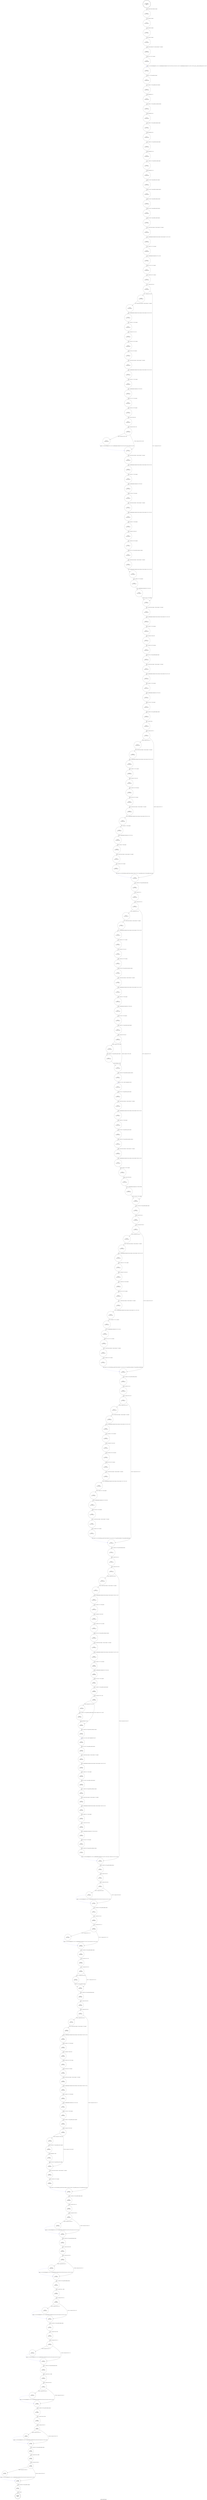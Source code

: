 digraph process_redirect_pdu {
label="process_redirect_pdu"
41397 [label="N41397\n(rp:0, ep:0)\nexit", shape="doublecircle"]
41398 [label="N41398\n(rp:274, ep:274)\nentry", shape="doublecircle"]
41398 -> 41400 [label="%3 = alloca %struct.stream*, align 8"]
41400 [label="N41400\n(rp:273, ep:273)", shape="circle"]
41400 -> 41401 [label="%4 = alloca i32, align 4"]
41401 [label="N41401\n(rp:272, ep:272)", shape="circle"]
41401 -> 41402 [label="%5 = alloca i32, align 4"]
41402 [label="N41402\n(rp:271, ep:271)", shape="circle"]
41402 -> 41403 [label="%6 = alloca i16, align 2"]
41403 [label="N41403\n(rp:270, ep:270)", shape="circle"]
41403 -> 41405 [label="store %struct.stream* %0, %struct.stream** %3, align 8"]
41405 [label="N41405\n(rp:269, ep:269)", shape="circle"]
41405 -> 41409 [label="store i32 %1, i32* %4, align 4"]
41409 [label="N41409\n(rp:268, ep:268)", shape="circle"]
41409 -> 41410 [label="logger --@-- call void @logger(i32 4, i32 0, i8* getelementptr inbounds ([5 x i8], [5 x i8]* @.str.4.1054, i32 0, i32 0), i8* getelementptr inbounds ([21 x i8], [21 x i8]* @__func__.process_redirect_pdu, i32 0, i32 0))", style="dashed", color="blue"]
41410 [label="N41410\n(rp:267, ep:267)", shape="circle"]
41410 -> 41411 [label="store i32 1, i32* @g_redirect, align 4"]
41411 [label="N41411\n(rp:266, ep:266)", shape="circle"]
41411 -> 41412 [label="%7 = load i8*, i8** @g_redirect_server, align 8"]
41412 [label="N41412\n(rp:265, ep:265)", shape="circle"]
41412 -> 41413 [label="call void @free(i8* %7)"]
41413 [label="N41413\n(rp:264, ep:264)", shape="circle"]
41413 -> 41414 [label="%8 = load i8*, i8** @g_redirect_username, align 8"]
41414 [label="N41414\n(rp:263, ep:263)", shape="circle"]
41414 -> 41415 [label="call void @free(i8* %8)"]
41415 [label="N41415\n(rp:262, ep:262)", shape="circle"]
41415 -> 41416 [label="%9 = load i8*, i8** @g_redirect_domain, align 8"]
41416 [label="N41416\n(rp:261, ep:261)", shape="circle"]
41416 -> 41417 [label="call void @free(i8* %9)"]
41417 [label="N41417\n(rp:260, ep:260)", shape="circle"]
41417 -> 41418 [label="%10 = load i8*, i8** @g_redirect_lb_info, align 8"]
41418 [label="N41418\n(rp:259, ep:259)", shape="circle"]
41418 -> 41419 [label="call void @free(i8* %10)"]
41419 [label="N41419\n(rp:258, ep:258)", shape="circle"]
41419 -> 41420 [label="%11 = load i8*, i8** @g_redirect_cookie, align 8"]
41420 [label="N41420\n(rp:257, ep:257)", shape="circle"]
41420 -> 41421 [label="call void @free(i8* %11)"]
41421 [label="N41421\n(rp:256, ep:256)", shape="circle"]
41421 -> 41422 [label="store i8* null, i8** @g_redirect_server, align 8"]
41422 [label="N41422\n(rp:255, ep:255)", shape="circle"]
41422 -> 41423 [label="store i8* null, i8** @g_redirect_username, align 8"]
41423 [label="N41423\n(rp:254, ep:254)", shape="circle"]
41423 -> 41424 [label="store i8* null, i8** @g_redirect_domain, align 8"]
41424 [label="N41424\n(rp:253, ep:253)", shape="circle"]
41424 -> 41425 [label="store i8* null, i8** @g_redirect_lb_info, align 8"]
41425 [label="N41425\n(rp:252, ep:252)", shape="circle"]
41425 -> 41426 [label="store i8* null, i8** @g_redirect_cookie, align 8"]
41426 [label="N41426\n(rp:251, ep:251)", shape="circle"]
41426 -> 41427 [label="%12 = load %struct.stream*, %struct.stream** %3, align 8"]
41427 [label="N41427\n(rp:250, ep:250)", shape="circle"]
41427 -> 41428 [label="%13 = getelementptr inbounds %struct.stream, %struct.stream* %12, i32 0, i32 0"]
41428 [label="N41428\n(rp:249, ep:249)", shape="circle"]
41428 -> 41429 [label="%14 = load i8*, i8** %13, align 8"]
41429 [label="N41429\n(rp:248, ep:248)", shape="circle"]
41429 -> 41430 [label="%15 = getelementptr inbounds i8, i8* %14, i64 2"]
41430 [label="N41430\n(rp:247, ep:247)", shape="circle"]
41430 -> 41431 [label="store i8* %15, i8** %13, align 8"]
41431 [label="N41431\n(rp:246, ep:246)", shape="circle"]
41431 -> 41432 [label="%16 = load i32, i32* %4, align 4"]
41432 [label="N41432\n(rp:245, ep:245)", shape="circle"]
41432 -> 41433 [label="%17 = icmp ne i32 %16, 0"]
41433 [label="N41433\n(rp:244, ep:244)", shape="circle"]
41433 -> 41698 [label="[%17 = icmp ne i32 %16, 0]"]
41433 -> 41468 [label="[!(%17 = icmp ne i32 %16, 0)]"]
41435 [label="N41435\n(rp:242, ep:242)", shape="circle"]
41435 -> 41436 [label="%20 = getelementptr inbounds %struct.stream, %struct.stream* %19, i32 0, i32 0"]
41436 [label="N41436\n(rp:241, ep:241)", shape="circle"]
41436 -> 41437 [label="%21 = load i8*, i8** %20, align 8"]
41437 [label="N41437\n(rp:240, ep:240)", shape="circle"]
41437 -> 41438 [label="%22 = bitcast i8* %21 to i16*"]
41438 [label="N41438\n(rp:239, ep:239)", shape="circle"]
41438 -> 41439 [label="%23 = load i16, i16* %22, align 2"]
41439 [label="N41439\n(rp:238, ep:238)", shape="circle"]
41439 -> 41440 [label="store i16 %23, i16* %6, align 2"]
41440 [label="N41440\n(rp:237, ep:237)", shape="circle"]
41440 -> 41441 [label="%24 = load %struct.stream*, %struct.stream** %3, align 8"]
41441 [label="N41441\n(rp:236, ep:236)", shape="circle"]
41441 -> 41442 [label="%25 = getelementptr inbounds %struct.stream, %struct.stream* %24, i32 0, i32 0"]
41442 [label="N41442\n(rp:235, ep:235)", shape="circle"]
41442 -> 41443 [label="%26 = load i8*, i8** %25, align 8"]
41443 [label="N41443\n(rp:234, ep:234)", shape="circle"]
41443 -> 41444 [label="%27 = getelementptr inbounds i8, i8* %26, i64 2"]
41444 [label="N41444\n(rp:233, ep:233)", shape="circle"]
41444 -> 41445 [label="store i8* %27, i8** %25, align 8"]
41445 [label="N41445\n(rp:232, ep:232)", shape="circle"]
41445 -> 41446 [label="%28 = load i16, i16* %6, align 2"]
41446 [label="N41446\n(rp:231, ep:231)", shape="circle"]
41446 -> 41447 [label="%29 = zext i16 %28 to i32"]
41447 [label="N41447\n(rp:230, ep:230)", shape="circle"]
41447 -> 41448 [label="%30 = icmp ne i32 %29, 1024"]
41448 [label="N41448\n(rp:229, ep:229)", shape="circle"]
41448 -> 41700 [label="[%30 = icmp ne i32 %29, 1024]"]
41448 -> 41451 [label="[!(%30 = icmp ne i32 %29, 1024)]"]
41451 [label="N41451\n(rp:227, ep:227)", shape="circle"]
41451 -> 41452 [label="%33 = load %struct.stream*, %struct.stream** %3, align 8"]
41452 [label="N41452\n(rp:226, ep:226)", shape="circle"]
41452 -> 41453 [label="%34 = getelementptr inbounds %struct.stream, %struct.stream* %33, i32 0, i32 0"]
41453 [label="N41453\n(rp:225, ep:225)", shape="circle"]
41453 -> 41454 [label="%35 = load i8*, i8** %34, align 8"]
41454 [label="N41454\n(rp:224, ep:224)", shape="circle"]
41454 -> 41455 [label="%36 = getelementptr inbounds i8, i8* %35, i64 2"]
41455 [label="N41455\n(rp:223, ep:223)", shape="circle"]
41455 -> 41456 [label="store i8* %36, i8** %34, align 8"]
41456 [label="N41456\n(rp:222, ep:222)", shape="circle"]
41456 -> 41457 [label="%37 = load %struct.stream*, %struct.stream** %3, align 8"]
41457 [label="N41457\n(rp:221, ep:221)", shape="circle"]
41457 -> 41458 [label="%38 = getelementptr inbounds %struct.stream, %struct.stream* %37, i32 0, i32 0"]
41458 [label="N41458\n(rp:220, ep:220)", shape="circle"]
41458 -> 41459 [label="%39 = load i8*, i8** %38, align 8"]
41459 [label="N41459\n(rp:219, ep:219)", shape="circle"]
41459 -> 41460 [label="%40 = bitcast i8* %39 to i32*"]
41460 [label="N41460\n(rp:218, ep:218)", shape="circle"]
41460 -> 41461 [label="%41 = load i32, i32* %40, align 4"]
41461 [label="N41461\n(rp:217, ep:217)", shape="circle"]
41461 -> 41462 [label="store i32 %41, i32* @g_redirect_session_id, align 4"]
41462 [label="N41462\n(rp:216, ep:216)", shape="circle"]
41462 -> 41463 [label="%42 = load %struct.stream*, %struct.stream** %3, align 8"]
41463 [label="N41463\n(rp:215, ep:215)", shape="circle"]
41463 -> 41464 [label="%43 = getelementptr inbounds %struct.stream, %struct.stream* %42, i32 0, i32 0"]
41464 [label="N41464\n(rp:214, ep:214)", shape="circle"]
41464 -> 41465 [label="%44 = load i8*, i8** %43, align 8"]
41465 [label="N41465\n(rp:213, ep:213)", shape="circle"]
41465 -> 41466 [label="%45 = getelementptr inbounds i8, i8* %44, i64 4"]
41466 [label="N41466\n(rp:212, ep:212)", shape="circle"]
41466 -> 41468 [label="store i8* %45, i8** %43, align 8"]
41468 [label="N41468\n(rp:211, ep:211)", shape="circle"]
41468 -> 41469 [label="%47 = load %struct.stream*, %struct.stream** %3, align 8"]
41469 [label="N41469\n(rp:210, ep:210)", shape="circle"]
41469 -> 41470 [label="%48 = getelementptr inbounds %struct.stream, %struct.stream* %47, i32 0, i32 0"]
41470 [label="N41470\n(rp:209, ep:209)", shape="circle"]
41470 -> 41471 [label="%49 = load i8*, i8** %48, align 8"]
41471 [label="N41471\n(rp:208, ep:208)", shape="circle"]
41471 -> 41472 [label="%50 = bitcast i8* %49 to i32*"]
41472 [label="N41472\n(rp:207, ep:207)", shape="circle"]
41472 -> 41473 [label="%51 = load i32, i32* %50, align 4"]
41473 [label="N41473\n(rp:206, ep:206)", shape="circle"]
41473 -> 41474 [label="store i32 %51, i32* @g_redirect_flags, align 4"]
41474 [label="N41474\n(rp:205, ep:205)", shape="circle"]
41474 -> 41475 [label="%52 = load %struct.stream*, %struct.stream** %3, align 8"]
41475 [label="N41475\n(rp:204, ep:204)", shape="circle"]
41475 -> 41476 [label="%53 = getelementptr inbounds %struct.stream, %struct.stream* %52, i32 0, i32 0"]
41476 [label="N41476\n(rp:203, ep:203)", shape="circle"]
41476 -> 41477 [label="%54 = load i8*, i8** %53, align 8"]
41477 [label="N41477\n(rp:202, ep:202)", shape="circle"]
41477 -> 41478 [label="%55 = getelementptr inbounds i8, i8* %54, i64 4"]
41478 [label="N41478\n(rp:201, ep:201)", shape="circle"]
41478 -> 41479 [label="store i8* %55, i8** %53, align 8"]
41479 [label="N41479\n(rp:200, ep:200)", shape="circle"]
41479 -> 41480 [label="%56 = load i32, i32* @g_redirect_flags, align 4"]
41480 [label="N41480\n(rp:199, ep:199)", shape="circle"]
41480 -> 41481 [label="%57 = and i32 %56, 1"]
41481 [label="N41481\n(rp:198, ep:198)", shape="circle"]
41481 -> 41482 [label="%58 = icmp ne i32 %57, 0"]
41482 [label="N41482\n(rp:197, ep:197)", shape="circle"]
41482 -> 41702 [label="[%58 = icmp ne i32 %57, 0]"]
41482 -> 41498 [label="[!(%58 = icmp ne i32 %57, 0)]"]
41484 [label="N41484\n(rp:195, ep:195)", shape="circle"]
41484 -> 41485 [label="%61 = getelementptr inbounds %struct.stream, %struct.stream* %60, i32 0, i32 0"]
41485 [label="N41485\n(rp:194, ep:194)", shape="circle"]
41485 -> 41486 [label="%62 = load i8*, i8** %61, align 8"]
41486 [label="N41486\n(rp:193, ep:193)", shape="circle"]
41486 -> 41487 [label="%63 = bitcast i8* %62 to i32*"]
41487 [label="N41487\n(rp:192, ep:192)", shape="circle"]
41487 -> 41488 [label="%64 = load i32, i32* %63, align 4"]
41488 [label="N41488\n(rp:191, ep:191)", shape="circle"]
41488 -> 41489 [label="store i32 %64, i32* %5, align 4"]
41489 [label="N41489\n(rp:190, ep:190)", shape="circle"]
41489 -> 41490 [label="%65 = load %struct.stream*, %struct.stream** %3, align 8"]
41490 [label="N41490\n(rp:189, ep:189)", shape="circle"]
41490 -> 41491 [label="%66 = getelementptr inbounds %struct.stream, %struct.stream* %65, i32 0, i32 0"]
41491 [label="N41491\n(rp:188, ep:188)", shape="circle"]
41491 -> 41492 [label="%67 = load i8*, i8** %66, align 8"]
41492 [label="N41492\n(rp:187, ep:187)", shape="circle"]
41492 -> 41493 [label="%68 = getelementptr inbounds i8, i8* %67, i64 4"]
41493 [label="N41493\n(rp:186, ep:186)", shape="circle"]
41493 -> 41494 [label="store i8* %68, i8** %66, align 8"]
41494 [label="N41494\n(rp:185, ep:185)", shape="circle"]
41494 -> 41495 [label="%69 = load %struct.stream*, %struct.stream** %3, align 8"]
41495 [label="N41495\n(rp:184, ep:184)", shape="circle"]
41495 -> 41496 [label="%70 = load i32, i32* %5, align 4"]
41496 [label="N41496\n(rp:183, ep:183)", shape="circle"]
41496 -> 41498 [label="rdp_in_unistr --@-- call void @rdp_in_unistr(%struct.stream* %69, i32 %70, i8** @g_redirect_server, i32* @g_redirect_server_len)", style="dashed", color="blue"]
41498 [label="N41498\n(rp:182, ep:182)", shape="circle"]
41498 -> 41499 [label="%72 = load i32, i32* @g_redirect_flags, align 4"]
41499 [label="N41499\n(rp:181, ep:181)", shape="circle"]
41499 -> 41500 [label="%73 = and i32 %72, 2"]
41500 [label="N41500\n(rp:180, ep:180)", shape="circle"]
41500 -> 41501 [label="%74 = icmp ne i32 %73, 0"]
41501 [label="N41501\n(rp:179, ep:179)", shape="circle"]
41501 -> 41704 [label="[%74 = icmp ne i32 %73, 0]"]
41501 -> 41534 [label="[!(%74 = icmp ne i32 %73, 0)]"]
41503 [label="N41503\n(rp:177, ep:177)", shape="circle"]
41503 -> 41504 [label="%77 = getelementptr inbounds %struct.stream, %struct.stream* %76, i32 0, i32 0"]
41504 [label="N41504\n(rp:176, ep:176)", shape="circle"]
41504 -> 41505 [label="%78 = load i8*, i8** %77, align 8"]
41505 [label="N41505\n(rp:175, ep:175)", shape="circle"]
41505 -> 41506 [label="%79 = bitcast i8* %78 to i32*"]
41506 [label="N41506\n(rp:174, ep:174)", shape="circle"]
41506 -> 41507 [label="%80 = load i32, i32* %79, align 4"]
41507 [label="N41507\n(rp:173, ep:173)", shape="circle"]
41507 -> 41508 [label="store i32 %80, i32* @g_redirect_lb_info_len, align 4"]
41508 [label="N41508\n(rp:172, ep:172)", shape="circle"]
41508 -> 41509 [label="%81 = load %struct.stream*, %struct.stream** %3, align 8"]
41509 [label="N41509\n(rp:171, ep:171)", shape="circle"]
41509 -> 41510 [label="%82 = getelementptr inbounds %struct.stream, %struct.stream* %81, i32 0, i32 0"]
41510 [label="N41510\n(rp:170, ep:170)", shape="circle"]
41510 -> 41511 [label="%83 = load i8*, i8** %82, align 8"]
41511 [label="N41511\n(rp:169, ep:169)", shape="circle"]
41511 -> 41512 [label="%84 = getelementptr inbounds i8, i8* %83, i64 4"]
41512 [label="N41512\n(rp:168, ep:168)", shape="circle"]
41512 -> 41513 [label="store i8* %84, i8** %82, align 8"]
41513 [label="N41513\n(rp:167, ep:167)", shape="circle"]
41513 -> 41514 [label="%85 = load i8*, i8** @g_redirect_lb_info, align 8"]
41514 [label="N41514\n(rp:166, ep:166)", shape="circle"]
41514 -> 41515 [label="%86 = icmp ne i8* %85, null"]
41515 [label="N41515\n(rp:165, ep:165)", shape="circle"]
41515 -> 41706 [label="[%86 = icmp ne i8* %85, null]"]
41515 -> 41519 [label="[!(%86 = icmp ne i8* %85, null)]"]
41517 [label="N41517\n(rp:163, ep:163)", shape="circle"]
41517 -> 41519 [label="call void @free(i8* %88)"]
41519 [label="N41519\n(rp:162, ep:162)", shape="circle"]
41519 -> 41520 [label="%90 = load i32, i32* @g_redirect_lb_info_len, align 4"]
41520 [label="N41520\n(rp:161, ep:161)", shape="circle"]
41520 -> 41521 [label="xmalloc --@-- %91 = call i8* @xmalloc(i32 %90)", style="dashed", color="blue"]
41521 [label="N41521\n(rp:160, ep:160)", shape="circle"]
41521 -> 41522 [label="store i8* %91, i8** @g_redirect_lb_info, align 8"]
41522 [label="N41522\n(rp:159, ep:159)", shape="circle"]
41522 -> 41523 [label="%92 = load %struct.stream*, %struct.stream** %3, align 8"]
41523 [label="N41523\n(rp:158, ep:158)", shape="circle"]
41523 -> 41524 [label="%93 = getelementptr inbounds %struct.stream, %struct.stream* %92, i32 0, i32 0"]
41524 [label="N41524\n(rp:157, ep:157)", shape="circle"]
41524 -> 41525 [label="%94 = load i8*, i8** %93, align 8"]
41525 [label="N41525\n(rp:156, ep:156)", shape="circle"]
41525 -> 41526 [label="store i8* %94, i8** @g_redirect_lb_info, align 8"]
41526 [label="N41526\n(rp:155, ep:155)", shape="circle"]
41526 -> 41527 [label="%95 = load i32, i32* @g_redirect_lb_info_len, align 4"]
41527 [label="N41527\n(rp:154, ep:154)", shape="circle"]
41527 -> 41528 [label="%96 = load %struct.stream*, %struct.stream** %3, align 8"]
41528 [label="N41528\n(rp:153, ep:153)", shape="circle"]
41528 -> 41529 [label="%97 = getelementptr inbounds %struct.stream, %struct.stream* %96, i32 0, i32 0"]
41529 [label="N41529\n(rp:152, ep:152)", shape="circle"]
41529 -> 41530 [label="%98 = load i8*, i8** %97, align 8"]
41530 [label="N41530\n(rp:151, ep:151)", shape="circle"]
41530 -> 41531 [label="%99 = zext i32 %95 to i64"]
41531 [label="N41531\n(rp:150, ep:150)", shape="circle"]
41531 -> 41532 [label="%100 = getelementptr inbounds i8, i8* %98, i64 %99"]
41532 [label="N41532\n(rp:149, ep:149)", shape="circle"]
41532 -> 41534 [label="store i8* %100, i8** %97, align 8"]
41534 [label="N41534\n(rp:148, ep:148)", shape="circle"]
41534 -> 41535 [label="%102 = load i32, i32* @g_redirect_flags, align 4"]
41535 [label="N41535\n(rp:147, ep:147)", shape="circle"]
41535 -> 41536 [label="%103 = and i32 %102, 4"]
41536 [label="N41536\n(rp:146, ep:146)", shape="circle"]
41536 -> 41537 [label="%104 = icmp ne i32 %103, 0"]
41537 [label="N41537\n(rp:145, ep:145)", shape="circle"]
41537 -> 41708 [label="[%104 = icmp ne i32 %103, 0]"]
41537 -> 41553 [label="[!(%104 = icmp ne i32 %103, 0)]"]
41539 [label="N41539\n(rp:143, ep:143)", shape="circle"]
41539 -> 41540 [label="%107 = getelementptr inbounds %struct.stream, %struct.stream* %106, i32 0, i32 0"]
41540 [label="N41540\n(rp:142, ep:142)", shape="circle"]
41540 -> 41541 [label="%108 = load i8*, i8** %107, align 8"]
41541 [label="N41541\n(rp:141, ep:141)", shape="circle"]
41541 -> 41542 [label="%109 = bitcast i8* %108 to i32*"]
41542 [label="N41542\n(rp:140, ep:140)", shape="circle"]
41542 -> 41543 [label="%110 = load i32, i32* %109, align 4"]
41543 [label="N41543\n(rp:139, ep:139)", shape="circle"]
41543 -> 41544 [label="store i32 %110, i32* %5, align 4"]
41544 [label="N41544\n(rp:138, ep:138)", shape="circle"]
41544 -> 41545 [label="%111 = load %struct.stream*, %struct.stream** %3, align 8"]
41545 [label="N41545\n(rp:137, ep:137)", shape="circle"]
41545 -> 41546 [label="%112 = getelementptr inbounds %struct.stream, %struct.stream* %111, i32 0, i32 0"]
41546 [label="N41546\n(rp:136, ep:136)", shape="circle"]
41546 -> 41547 [label="%113 = load i8*, i8** %112, align 8"]
41547 [label="N41547\n(rp:135, ep:135)", shape="circle"]
41547 -> 41548 [label="%114 = getelementptr inbounds i8, i8* %113, i64 4"]
41548 [label="N41548\n(rp:134, ep:134)", shape="circle"]
41548 -> 41549 [label="store i8* %114, i8** %112, align 8"]
41549 [label="N41549\n(rp:133, ep:133)", shape="circle"]
41549 -> 41550 [label="%115 = load %struct.stream*, %struct.stream** %3, align 8"]
41550 [label="N41550\n(rp:132, ep:132)", shape="circle"]
41550 -> 41551 [label="%116 = load i32, i32* %5, align 4"]
41551 [label="N41551\n(rp:131, ep:131)", shape="circle"]
41551 -> 41553 [label="rdp_in_unistr --@-- call void @rdp_in_unistr(%struct.stream* %115, i32 %116, i8** @g_redirect_username, i32* @g_redirect_username_len)", style="dashed", color="blue"]
41553 [label="N41553\n(rp:130, ep:130)", shape="circle"]
41553 -> 41554 [label="%118 = load i32, i32* @g_redirect_flags, align 4"]
41554 [label="N41554\n(rp:129, ep:129)", shape="circle"]
41554 -> 41555 [label="%119 = and i32 %118, 8"]
41555 [label="N41555\n(rp:128, ep:128)", shape="circle"]
41555 -> 41556 [label="%120 = icmp ne i32 %119, 0"]
41556 [label="N41556\n(rp:127, ep:127)", shape="circle"]
41556 -> 41710 [label="[%120 = icmp ne i32 %119, 0]"]
41556 -> 41572 [label="[!(%120 = icmp ne i32 %119, 0)]"]
41558 [label="N41558\n(rp:125, ep:125)", shape="circle"]
41558 -> 41559 [label="%123 = getelementptr inbounds %struct.stream, %struct.stream* %122, i32 0, i32 0"]
41559 [label="N41559\n(rp:124, ep:124)", shape="circle"]
41559 -> 41560 [label="%124 = load i8*, i8** %123, align 8"]
41560 [label="N41560\n(rp:123, ep:123)", shape="circle"]
41560 -> 41561 [label="%125 = bitcast i8* %124 to i32*"]
41561 [label="N41561\n(rp:122, ep:122)", shape="circle"]
41561 -> 41562 [label="%126 = load i32, i32* %125, align 4"]
41562 [label="N41562\n(rp:121, ep:121)", shape="circle"]
41562 -> 41563 [label="store i32 %126, i32* %5, align 4"]
41563 [label="N41563\n(rp:120, ep:120)", shape="circle"]
41563 -> 41564 [label="%127 = load %struct.stream*, %struct.stream** %3, align 8"]
41564 [label="N41564\n(rp:119, ep:119)", shape="circle"]
41564 -> 41565 [label="%128 = getelementptr inbounds %struct.stream, %struct.stream* %127, i32 0, i32 0"]
41565 [label="N41565\n(rp:118, ep:118)", shape="circle"]
41565 -> 41566 [label="%129 = load i8*, i8** %128, align 8"]
41566 [label="N41566\n(rp:117, ep:117)", shape="circle"]
41566 -> 41567 [label="%130 = getelementptr inbounds i8, i8* %129, i64 4"]
41567 [label="N41567\n(rp:116, ep:116)", shape="circle"]
41567 -> 41568 [label="store i8* %130, i8** %128, align 8"]
41568 [label="N41568\n(rp:115, ep:115)", shape="circle"]
41568 -> 41569 [label="%131 = load %struct.stream*, %struct.stream** %3, align 8"]
41569 [label="N41569\n(rp:114, ep:114)", shape="circle"]
41569 -> 41570 [label="%132 = load i32, i32* %5, align 4"]
41570 [label="N41570\n(rp:113, ep:113)", shape="circle"]
41570 -> 41572 [label="rdp_in_unistr --@-- call void @rdp_in_unistr(%struct.stream* %131, i32 %132, i8** @g_redirect_domain, i32* @g_redirect_domain_len)", style="dashed", color="blue"]
41572 [label="N41572\n(rp:112, ep:112)", shape="circle"]
41572 -> 41573 [label="%134 = load i32, i32* @g_redirect_flags, align 4"]
41573 [label="N41573\n(rp:111, ep:111)", shape="circle"]
41573 -> 41574 [label="%135 = and i32 %134, 16"]
41574 [label="N41574\n(rp:110, ep:110)", shape="circle"]
41574 -> 41575 [label="%136 = icmp ne i32 %135, 0"]
41575 [label="N41575\n(rp:109, ep:109)", shape="circle"]
41575 -> 41712 [label="[%136 = icmp ne i32 %135, 0]"]
41575 -> 41610 [label="[!(%136 = icmp ne i32 %135, 0)]"]
41577 [label="N41577\n(rp:107, ep:107)", shape="circle"]
41577 -> 41578 [label="%139 = getelementptr inbounds %struct.stream, %struct.stream* %138, i32 0, i32 0"]
41578 [label="N41578\n(rp:106, ep:106)", shape="circle"]
41578 -> 41579 [label="%140 = load i8*, i8** %139, align 8"]
41579 [label="N41579\n(rp:105, ep:105)", shape="circle"]
41579 -> 41580 [label="%141 = bitcast i8* %140 to i32*"]
41580 [label="N41580\n(rp:104, ep:104)", shape="circle"]
41580 -> 41581 [label="%142 = load i32, i32* %141, align 4"]
41581 [label="N41581\n(rp:103, ep:103)", shape="circle"]
41581 -> 41582 [label="store i32 %142, i32* @g_redirect_cookie_len, align 4"]
41582 [label="N41582\n(rp:102, ep:102)", shape="circle"]
41582 -> 41583 [label="%143 = load %struct.stream*, %struct.stream** %3, align 8"]
41583 [label="N41583\n(rp:101, ep:101)", shape="circle"]
41583 -> 41584 [label="%144 = getelementptr inbounds %struct.stream, %struct.stream* %143, i32 0, i32 0"]
41584 [label="N41584\n(rp:100, ep:100)", shape="circle"]
41584 -> 41585 [label="%145 = load i8*, i8** %144, align 8"]
41585 [label="N41585\n(rp:99, ep:99)", shape="circle"]
41585 -> 41586 [label="%146 = getelementptr inbounds i8, i8* %145, i64 4"]
41586 [label="N41586\n(rp:98, ep:98)", shape="circle"]
41586 -> 41587 [label="store i8* %146, i8** %144, align 8"]
41587 [label="N41587\n(rp:97, ep:97)", shape="circle"]
41587 -> 41588 [label="%147 = load i8*, i8** @g_redirect_cookie, align 8"]
41588 [label="N41588\n(rp:96, ep:96)", shape="circle"]
41588 -> 41589 [label="%148 = icmp ne i8* %147, null"]
41589 [label="N41589\n(rp:95, ep:95)", shape="circle"]
41589 -> 41714 [label="[%148 = icmp ne i8* %147, null]"]
41589 -> 41593 [label="[!(%148 = icmp ne i8* %147, null)]"]
41591 [label="N41591\n(rp:93, ep:93)", shape="circle"]
41591 -> 41593 [label="call void @free(i8* %150)"]
41593 [label="N41593\n(rp:92, ep:92)", shape="circle"]
41593 -> 41594 [label="%152 = load i32, i32* @g_redirect_cookie_len, align 4"]
41594 [label="N41594\n(rp:91, ep:91)", shape="circle"]
41594 -> 41595 [label="xmalloc --@-- %153 = call i8* @xmalloc(i32 %152)", style="dashed", color="blue"]
41595 [label="N41595\n(rp:90, ep:90)", shape="circle"]
41595 -> 41596 [label="store i8* %153, i8** @g_redirect_cookie, align 8"]
41596 [label="N41596\n(rp:89, ep:89)", shape="circle"]
41596 -> 41597 [label="%154 = load %struct.stream*, %struct.stream** %3, align 8"]
41597 [label="N41597\n(rp:88, ep:88)", shape="circle"]
41597 -> 41598 [label="%155 = getelementptr inbounds %struct.stream, %struct.stream* %154, i32 0, i32 0"]
41598 [label="N41598\n(rp:87, ep:87)", shape="circle"]
41598 -> 41599 [label="%156 = load i8*, i8** %155, align 8"]
41599 [label="N41599\n(rp:86, ep:86)", shape="circle"]
41599 -> 41600 [label="store i8* %156, i8** @g_redirect_cookie, align 8"]
41600 [label="N41600\n(rp:85, ep:85)", shape="circle"]
41600 -> 41601 [label="%157 = load i32, i32* @g_redirect_cookie_len, align 4"]
41601 [label="N41601\n(rp:84, ep:84)", shape="circle"]
41601 -> 41602 [label="%158 = load %struct.stream*, %struct.stream** %3, align 8"]
41602 [label="N41602\n(rp:83, ep:83)", shape="circle"]
41602 -> 41603 [label="%159 = getelementptr inbounds %struct.stream, %struct.stream* %158, i32 0, i32 0"]
41603 [label="N41603\n(rp:82, ep:82)", shape="circle"]
41603 -> 41604 [label="%160 = load i8*, i8** %159, align 8"]
41604 [label="N41604\n(rp:81, ep:81)", shape="circle"]
41604 -> 41605 [label="%161 = zext i32 %157 to i64"]
41605 [label="N41605\n(rp:80, ep:80)", shape="circle"]
41605 -> 41606 [label="%162 = getelementptr inbounds i8, i8* %160, i64 %161"]
41606 [label="N41606\n(rp:79, ep:79)", shape="circle"]
41606 -> 41607 [label="store i8* %162, i8** %159, align 8"]
41607 [label="N41607\n(rp:78, ep:78)", shape="circle"]
41607 -> 41608 [label="%163 = load i32, i32* @g_redirect_cookie_len, align 4"]
41608 [label="N41608\n(rp:77, ep:77)", shape="circle"]
41608 -> 41610 [label="logger --@-- call void @logger(i32 4, i32 0, i8* getelementptr inbounds ([57 x i8], [57 x i8]* @.str.27.1099, i32 0, i32 0), i32 %163)", style="dashed", color="blue"]
41610 [label="N41610\n(rp:76, ep:76)", shape="circle"]
41610 -> 41611 [label="%165 = load i32, i32* @g_redirect_flags, align 4"]
41611 [label="N41611\n(rp:75, ep:75)", shape="circle"]
41611 -> 41612 [label="%166 = and i32 %165, 32"]
41612 [label="N41612\n(rp:74, ep:74)", shape="circle"]
41612 -> 41613 [label="%167 = icmp ne i32 %166, 0"]
41613 [label="N41613\n(rp:73, ep:73)", shape="circle"]
41613 -> 41716 [label="[%167 = icmp ne i32 %166, 0]"]
41613 -> 41616 [label="[!(%167 = icmp ne i32 %166, 0)]"]
41616 [label="N41616\n(rp:71, ep:71)", shape="circle"]
41616 -> 41617 [label="%170 = load i32, i32* @g_redirect_flags, align 4"]
41617 [label="N41617\n(rp:70, ep:70)", shape="circle"]
41617 -> 41618 [label="%171 = and i32 %170, 64"]
41618 [label="N41618\n(rp:69, ep:69)", shape="circle"]
41618 -> 41619 [label="%172 = icmp ne i32 %171, 0"]
41619 [label="N41619\n(rp:68, ep:68)", shape="circle"]
41619 -> 41718 [label="[%172 = icmp ne i32 %171, 0]"]
41619 -> 41622 [label="[!(%172 = icmp ne i32 %171, 0)]"]
41622 [label="N41622\n(rp:66, ep:66)", shape="circle"]
41622 -> 41623 [label="%175 = load i32, i32* @g_redirect_flags, align 4"]
41623 [label="N41623\n(rp:65, ep:65)", shape="circle"]
41623 -> 41624 [label="%176 = and i32 %175, 128"]
41624 [label="N41624\n(rp:64, ep:64)", shape="circle"]
41624 -> 41625 [label="%177 = icmp ne i32 %176, 0"]
41625 [label="N41625\n(rp:63, ep:63)", shape="circle"]
41625 -> 41720 [label="[%177 = icmp ne i32 %176, 0]"]
41625 -> 41628 [label="[!(%177 = icmp ne i32 %176, 0)]"]
41628 [label="N41628\n(rp:61, ep:61)", shape="circle"]
41628 -> 41629 [label="%180 = load i32, i32* @g_redirect_flags, align 4"]
41629 [label="N41629\n(rp:60, ep:60)", shape="circle"]
41629 -> 41630 [label="%181 = and i32 %180, 256"]
41630 [label="N41630\n(rp:59, ep:59)", shape="circle"]
41630 -> 41631 [label="%182 = icmp ne i32 %181, 0"]
41631 [label="N41631\n(rp:58, ep:58)", shape="circle"]
41631 -> 41722 [label="[%182 = icmp ne i32 %181, 0]"]
41631 -> 41654 [label="[!(%182 = icmp ne i32 %181, 0)]"]
41633 [label="N41633\n(rp:56, ep:56)", shape="circle"]
41633 -> 41634 [label="%185 = getelementptr inbounds %struct.stream, %struct.stream* %184, i32 0, i32 0"]
41634 [label="N41634\n(rp:55, ep:55)", shape="circle"]
41634 -> 41635 [label="%186 = load i8*, i8** %185, align 8"]
41635 [label="N41635\n(rp:54, ep:54)", shape="circle"]
41635 -> 41636 [label="%187 = bitcast i8* %186 to i32*"]
41636 [label="N41636\n(rp:53, ep:53)", shape="circle"]
41636 -> 41637 [label="%188 = load i32, i32* %187, align 4"]
41637 [label="N41637\n(rp:52, ep:52)", shape="circle"]
41637 -> 41638 [label="store i32 %188, i32* %5, align 4"]
41638 [label="N41638\n(rp:51, ep:51)", shape="circle"]
41638 -> 41639 [label="%189 = load %struct.stream*, %struct.stream** %3, align 8"]
41639 [label="N41639\n(rp:50, ep:50)", shape="circle"]
41639 -> 41640 [label="%190 = getelementptr inbounds %struct.stream, %struct.stream* %189, i32 0, i32 0"]
41640 [label="N41640\n(rp:49, ep:49)", shape="circle"]
41640 -> 41641 [label="%191 = load i8*, i8** %190, align 8"]
41641 [label="N41641\n(rp:48, ep:48)", shape="circle"]
41641 -> 41642 [label="%192 = getelementptr inbounds i8, i8* %191, i64 4"]
41642 [label="N41642\n(rp:47, ep:47)", shape="circle"]
41642 -> 41643 [label="store i8* %192, i8** %190, align 8"]
41643 [label="N41643\n(rp:46, ep:46)", shape="circle"]
41643 -> 41644 [label="%193 = load i8*, i8** @g_redirect_server, align 8"]
41644 [label="N41644\n(rp:45, ep:45)", shape="circle"]
41644 -> 41645 [label="%194 = icmp ne i8* %193, null"]
41645 [label="N41645\n(rp:44, ep:44)", shape="circle"]
41645 -> 41724 [label="[%194 = icmp ne i8* %193, null]"]
41645 -> 41650 [label="[!(%194 = icmp ne i8* %193, null)]"]
41647 [label="N41647\n(rp:42, ep:42)", shape="circle"]
41647 -> 41648 [label="call void @free(i8* %196)"]
41648 [label="N41648\n(rp:41, ep:41)", shape="circle"]
41648 -> 41650 [label="store i8* null, i8** @g_redirect_server, align 8"]
41650 [label="N41650\n(rp:40, ep:40)", shape="circle"]
41650 -> 41651 [label="%198 = load %struct.stream*, %struct.stream** %3, align 8"]
41651 [label="N41651\n(rp:39, ep:39)", shape="circle"]
41651 -> 41652 [label="%199 = load i32, i32* %5, align 4"]
41652 [label="N41652\n(rp:38, ep:38)", shape="circle"]
41652 -> 41654 [label="rdp_in_unistr --@-- call void @rdp_in_unistr(%struct.stream* %198, i32 %199, i8** @g_redirect_server, i32* @g_redirect_server_len)", style="dashed", color="blue"]
41654 [label="N41654\n(rp:37, ep:37)", shape="circle"]
41654 -> 41655 [label="%201 = load i32, i32* @g_redirect_flags, align 4"]
41655 [label="N41655\n(rp:36, ep:36)", shape="circle"]
41655 -> 41656 [label="%202 = and i32 %201, 512"]
41656 [label="N41656\n(rp:35, ep:35)", shape="circle"]
41656 -> 41657 [label="%203 = icmp ne i32 %202, 0"]
41657 [label="N41657\n(rp:34, ep:34)", shape="circle"]
41657 -> 41726 [label="[%203 = icmp ne i32 %202, 0]"]
41657 -> 41660 [label="[!(%203 = icmp ne i32 %202, 0)]"]
41660 [label="N41660\n(rp:32, ep:32)", shape="circle"]
41660 -> 41661 [label="%206 = load i32, i32* @g_redirect_flags, align 4"]
41661 [label="N41661\n(rp:31, ep:31)", shape="circle"]
41661 -> 41662 [label="%207 = and i32 %206, 2048"]
41662 [label="N41662\n(rp:30, ep:30)", shape="circle"]
41662 -> 41663 [label="%208 = icmp ne i32 %207, 0"]
41663 [label="N41663\n(rp:29, ep:29)", shape="circle"]
41663 -> 41728 [label="[%208 = icmp ne i32 %207, 0]"]
41663 -> 41666 [label="[!(%208 = icmp ne i32 %207, 0)]"]
41666 [label="N41666\n(rp:27, ep:27)", shape="circle"]
41666 -> 41667 [label="%211 = load i32, i32* @g_redirect_flags, align 4"]
41667 [label="N41667\n(rp:26, ep:26)", shape="circle"]
41667 -> 41668 [label="%212 = and i32 %211, 4096"]
41668 [label="N41668\n(rp:25, ep:25)", shape="circle"]
41668 -> 41669 [label="%213 = icmp ne i32 %212, 0"]
41669 [label="N41669\n(rp:24, ep:24)", shape="circle"]
41669 -> 41730 [label="[%213 = icmp ne i32 %212, 0]"]
41669 -> 41672 [label="[!(%213 = icmp ne i32 %212, 0)]"]
41672 [label="N41672\n(rp:22, ep:22)", shape="circle"]
41672 -> 41673 [label="%216 = load i32, i32* @g_redirect_flags, align 4"]
41673 [label="N41673\n(rp:21, ep:21)", shape="circle"]
41673 -> 41674 [label="%217 = and i32 %216, 8192"]
41674 [label="N41674\n(rp:20, ep:20)", shape="circle"]
41674 -> 41675 [label="%218 = icmp ne i32 %217, 0"]
41675 [label="N41675\n(rp:19, ep:19)", shape="circle"]
41675 -> 41732 [label="[%218 = icmp ne i32 %217, 0]"]
41675 -> 41678 [label="[!(%218 = icmp ne i32 %217, 0)]"]
41678 [label="N41678\n(rp:17, ep:17)", shape="circle"]
41678 -> 41679 [label="%221 = load i32, i32* @g_redirect_flags, align 4"]
41679 [label="N41679\n(rp:16, ep:16)", shape="circle"]
41679 -> 41680 [label="%222 = and i32 %221, 16384"]
41680 [label="N41680\n(rp:15, ep:15)", shape="circle"]
41680 -> 41681 [label="%223 = icmp ne i32 %222, 0"]
41681 [label="N41681\n(rp:14, ep:14)", shape="circle"]
41681 -> 41734 [label="[%223 = icmp ne i32 %222, 0]"]
41681 -> 41684 [label="[!(%223 = icmp ne i32 %222, 0)]"]
41684 [label="N41684\n(rp:12, ep:12)", shape="circle"]
41684 -> 41685 [label="%226 = load i32, i32* @g_redirect_flags, align 4"]
41685 [label="N41685\n(rp:11, ep:11)", shape="circle"]
41685 -> 41686 [label="%227 = and i32 %226, 32768"]
41686 [label="N41686\n(rp:10, ep:10)", shape="circle"]
41686 -> 41687 [label="%228 = icmp ne i32 %227, 0"]
41687 [label="N41687\n(rp:9, ep:9)", shape="circle"]
41687 -> 41736 [label="[%228 = icmp ne i32 %227, 0]"]
41687 -> 41690 [label="[!(%228 = icmp ne i32 %227, 0)]"]
41690 [label="N41690\n(rp:7, ep:7)", shape="circle"]
41690 -> 41691 [label="%231 = load i32, i32* @g_redirect_flags, align 4"]
41691 [label="N41691\n(rp:6, ep:6)", shape="circle"]
41691 -> 41692 [label="%232 = and i32 %231, 65536"]
41692 [label="N41692\n(rp:5, ep:5)", shape="circle"]
41692 -> 41693 [label="%233 = icmp ne i32 %232, 0"]
41693 [label="N41693\n(rp:4, ep:4)", shape="circle"]
41693 -> 41738 [label="[%233 = icmp ne i32 %232, 0]"]
41693 -> 41696 [label="[!(%233 = icmp ne i32 %232, 0)]"]
41696 [label="N41696\n(rp:2, ep:2)", shape="circle"]
41696 -> 41697 [label="%236 = load i32, i32* @g_redirect, align 4"]
41697 [label="N41697\n(rp:1, ep:1)", shape="circle"]
41697 -> 41397 [label="ret i32 %236"]
41698 [label="N41698\n(rp:243, ep:243)", shape="circle"]
41698 -> 41435 [label="%19 = load %struct.stream*, %struct.stream** %3, align 8"]
41700 [label="N41700\n(rp:228, ep:228)", shape="circle"]
41700 -> 41451 [label="logger --@-- call void @logger(i32 4, i32 3, i8* getelementptr inbounds ([45 x i8], [45 x i8]* @.str.26.1098, i32 0, i32 0))", style="dashed", color="blue"]
41702 [label="N41702\n(rp:196, ep:196)", shape="circle"]
41702 -> 41484 [label="%60 = load %struct.stream*, %struct.stream** %3, align 8"]
41704 [label="N41704\n(rp:178, ep:178)", shape="circle"]
41704 -> 41503 [label="%76 = load %struct.stream*, %struct.stream** %3, align 8"]
41706 [label="N41706\n(rp:164, ep:164)", shape="circle"]
41706 -> 41517 [label="%88 = load i8*, i8** @g_redirect_lb_info, align 8"]
41708 [label="N41708\n(rp:144, ep:144)", shape="circle"]
41708 -> 41539 [label="%106 = load %struct.stream*, %struct.stream** %3, align 8"]
41710 [label="N41710\n(rp:126, ep:126)", shape="circle"]
41710 -> 41558 [label="%122 = load %struct.stream*, %struct.stream** %3, align 8"]
41712 [label="N41712\n(rp:108, ep:108)", shape="circle"]
41712 -> 41577 [label="%138 = load %struct.stream*, %struct.stream** %3, align 8"]
41714 [label="N41714\n(rp:94, ep:94)", shape="circle"]
41714 -> 41591 [label="%150 = load i8*, i8** @g_redirect_cookie, align 8"]
41716 [label="N41716\n(rp:72, ep:72)", shape="circle"]
41716 -> 41616 [label="logger --@-- call void @logger(i32 4, i32 2, i8* getelementptr inbounds ([59 x i8], [59 x i8]* @.str.28.1100, i32 0, i32 0))", style="dashed", color="blue"]
41718 [label="N41718\n(rp:67, ep:67)", shape="circle"]
41718 -> 41622 [label="logger --@-- call void @logger(i32 4, i32 2, i8* getelementptr inbounds ([57 x i8], [57 x i8]* @.str.29.1101, i32 0, i32 0))", style="dashed", color="blue"]
41720 [label="N41720\n(rp:62, ep:62)", shape="circle"]
41720 -> 41628 [label="store i32 0, i32* @g_redirect, align 4"]
41722 [label="N41722\n(rp:57, ep:57)", shape="circle"]
41722 -> 41633 [label="%184 = load %struct.stream*, %struct.stream** %3, align 8"]
41724 [label="N41724\n(rp:43, ep:43)", shape="circle"]
41724 -> 41647 [label="%196 = load i8*, i8** @g_redirect_server, align 8"]
41726 [label="N41726\n(rp:33, ep:33)", shape="circle"]
41726 -> 41660 [label="logger --@-- call void @logger(i32 4, i32 2, i8* getelementptr inbounds ([52 x i8], [52 x i8]* @.str.30.1102, i32 0, i32 0))", style="dashed", color="blue"]
41728 [label="N41728\n(rp:28, ep:28)", shape="circle"]
41728 -> 41666 [label="logger --@-- call void @logger(i32 4, i32 2, i8* getelementptr inbounds ([58 x i8], [58 x i8]* @.str.31.1103, i32 0, i32 0))", style="dashed", color="blue"]
41730 [label="N41730\n(rp:23, ep:23)", shape="circle"]
41730 -> 41672 [label="logger --@-- call void @logger(i32 4, i32 2, i8* getelementptr inbounds ([52 x i8], [52 x i8]* @.str.32.1104, i32 0, i32 0))", style="dashed", color="blue"]
41732 [label="N41732\n(rp:18, ep:18)", shape="circle"]
41732 -> 41678 [label="logger --@-- call void @logger(i32 4, i32 2, i8* getelementptr inbounds ([52 x i8], [52 x i8]* @.str.33.1105, i32 0, i32 0))", style="dashed", color="blue"]
41734 [label="N41734\n(rp:13, ep:13)", shape="circle"]
41734 -> 41684 [label="logger --@-- call void @logger(i32 4, i32 2, i8* getelementptr inbounds ([63 x i8], [63 x i8]* @.str.34.1106, i32 0, i32 0))", style="dashed", color="blue"]
41736 [label="N41736\n(rp:8, ep:8)", shape="circle"]
41736 -> 41690 [label="logger --@-- call void @logger(i32 4, i32 2, i8* getelementptr inbounds ([55 x i8], [55 x i8]* @.str.35.1107, i32 0, i32 0))", style="dashed", color="blue"]
41738 [label="N41738\n(rp:3, ep:3)", shape="circle"]
41738 -> 41696 [label="logger --@-- call void @logger(i32 4, i32 2, i8* getelementptr inbounds ([56 x i8], [56 x i8]* @.str.36.1108, i32 0, i32 0))", style="dashed", color="blue"]
}
